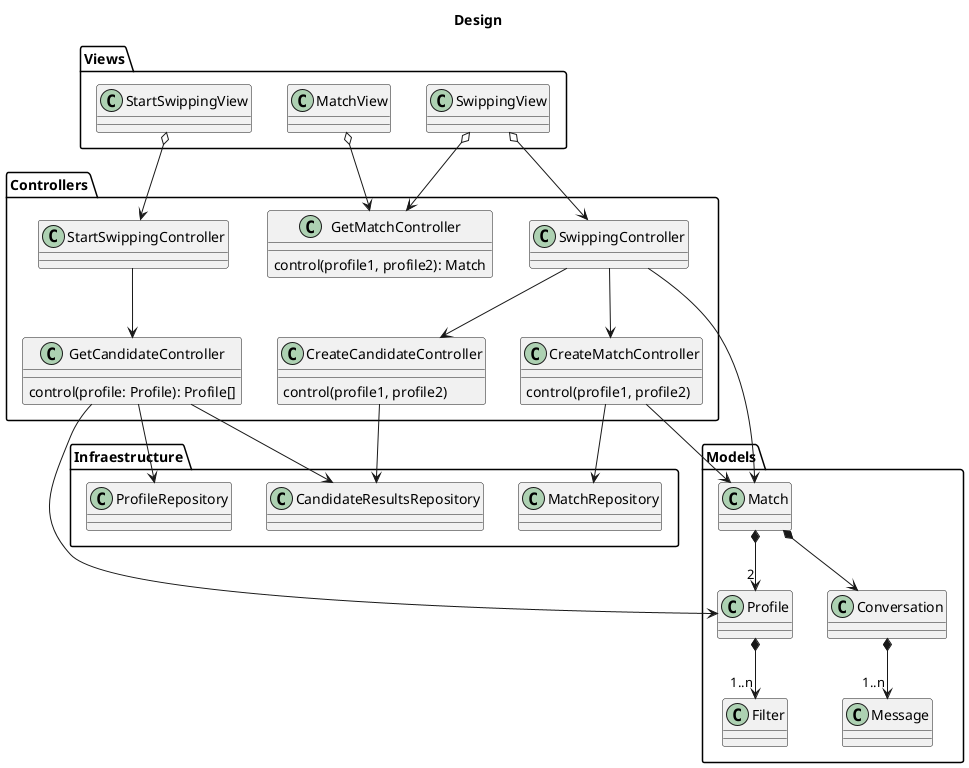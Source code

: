 @startuml Design
title Design

package Views {
  class StartSwippingView
  class SwippingView
  class MatchView
}

package Controllers {
  class SwippingController {
  }
  class GetCandidateController {
    control(profile: Profile): Profile[]
  }
  class GetMatchController {
    control(profile1, profile2): Match
  }
  class CreateMatchController {
    control(profile1, profile2)
  }
  class CreateCandidateController {
    control(profile1, profile2)
  }
  class StartSwippingController
}

package Models {
  ' class User
  class Profile
  class Filter
  class Match
  class Conversation
  class Message
}

package Infraestructure {
  class ProfileRepository
  class CandidateResultsRepository
  class MatchRepository
}

StartSwippingView o--> StartSwippingController
StartSwippingController --> GetCandidateController
SwippingView o--> SwippingController
SwippingController --> Match
SwippingController --> CreateCandidateController
GetCandidateController --> ProfileRepository
GetCandidateController --> CandidateResultsRepository
CreateCandidateController --> CandidateResultsRepository
Profile *--> "1..n" Filter
Match *--> "2" Profile
Match *--> Conversation
Conversation *--> "1..n" Message
GetCandidateController --> Profile
SwippingView o--> GetMatchController

MatchView o--> GetMatchController

SwippingController --> CreateMatchController
CreateMatchController --> Match
CreateMatchController --> MatchRepository

@enduml
